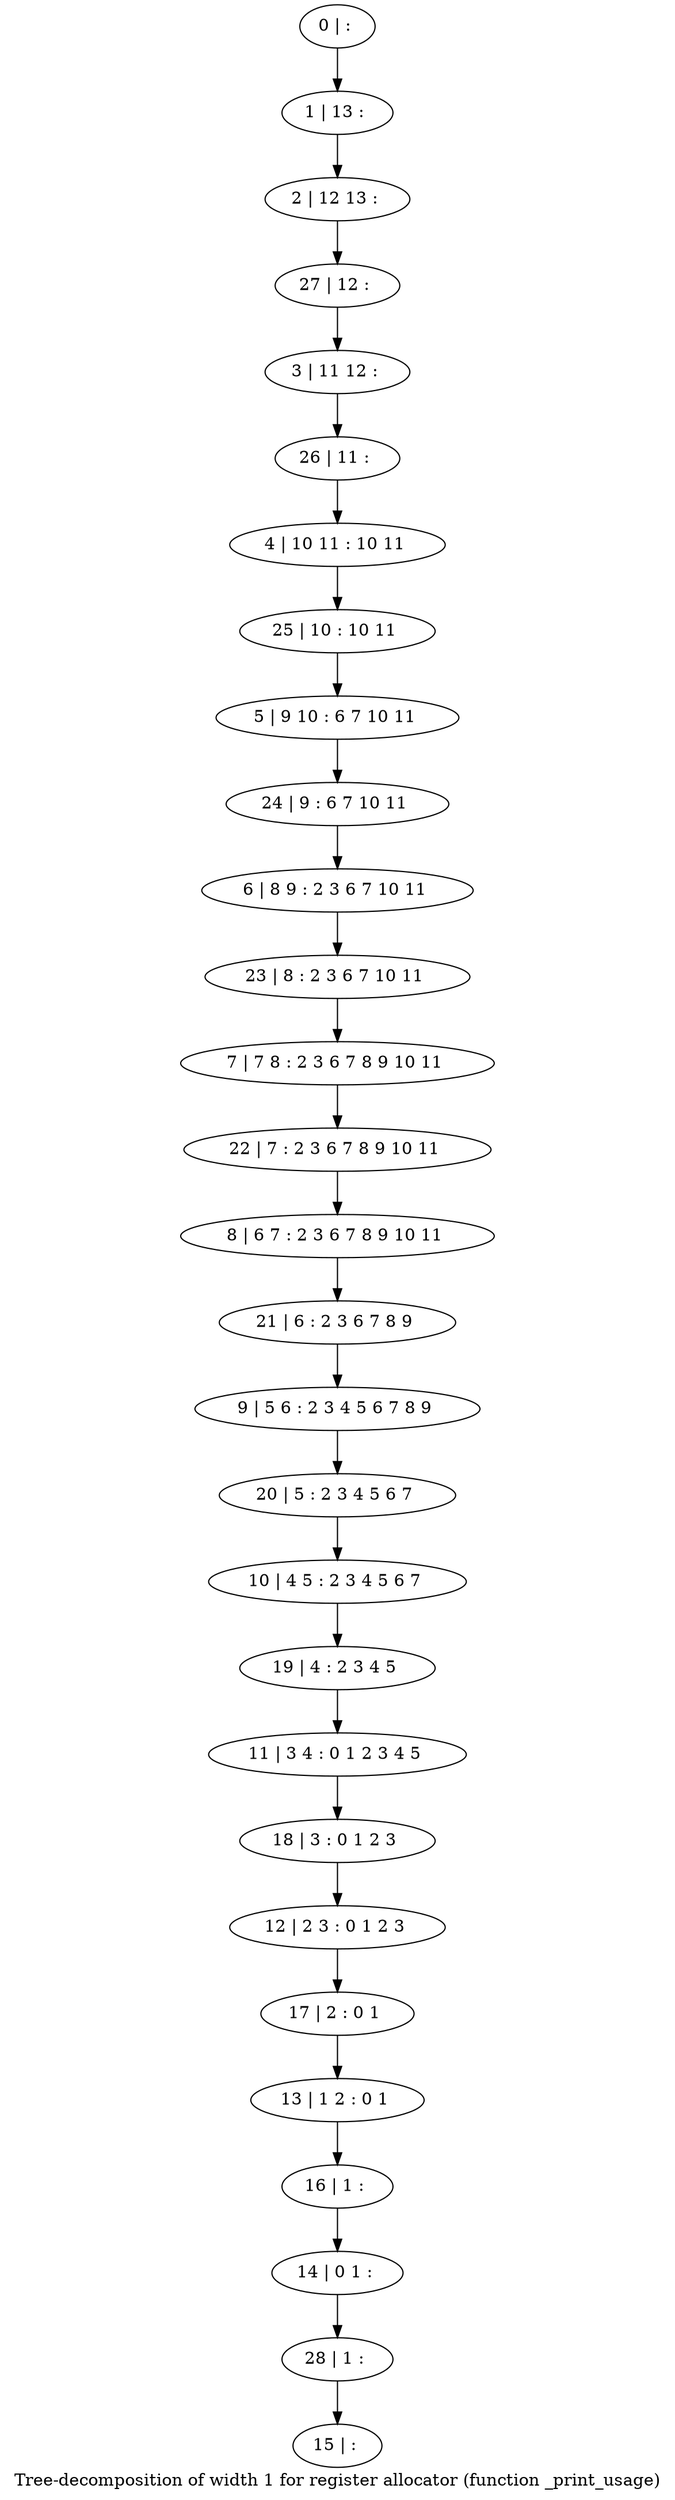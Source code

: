 digraph G {
graph [label="Tree-decomposition of width 1 for register allocator (function _print_usage)"]
0[label="0 | : "];
1[label="1 | 13 : "];
2[label="2 | 12 13 : "];
3[label="3 | 11 12 : "];
4[label="4 | 10 11 : 10 11 "];
5[label="5 | 9 10 : 6 7 10 11 "];
6[label="6 | 8 9 : 2 3 6 7 10 11 "];
7[label="7 | 7 8 : 2 3 6 7 8 9 10 11 "];
8[label="8 | 6 7 : 2 3 6 7 8 9 10 11 "];
9[label="9 | 5 6 : 2 3 4 5 6 7 8 9 "];
10[label="10 | 4 5 : 2 3 4 5 6 7 "];
11[label="11 | 3 4 : 0 1 2 3 4 5 "];
12[label="12 | 2 3 : 0 1 2 3 "];
13[label="13 | 1 2 : 0 1 "];
14[label="14 | 0 1 : "];
15[label="15 | : "];
16[label="16 | 1 : "];
17[label="17 | 2 : 0 1 "];
18[label="18 | 3 : 0 1 2 3 "];
19[label="19 | 4 : 2 3 4 5 "];
20[label="20 | 5 : 2 3 4 5 6 7 "];
21[label="21 | 6 : 2 3 6 7 8 9 "];
22[label="22 | 7 : 2 3 6 7 8 9 10 11 "];
23[label="23 | 8 : 2 3 6 7 10 11 "];
24[label="24 | 9 : 6 7 10 11 "];
25[label="25 | 10 : 10 11 "];
26[label="26 | 11 : "];
27[label="27 | 12 : "];
28[label="28 | 1 : "];
0->1 ;
1->2 ;
16->14 ;
13->16 ;
17->13 ;
12->17 ;
18->12 ;
11->18 ;
19->11 ;
10->19 ;
20->10 ;
9->20 ;
21->9 ;
8->21 ;
22->8 ;
7->22 ;
23->7 ;
6->23 ;
24->6 ;
5->24 ;
25->5 ;
4->25 ;
26->4 ;
3->26 ;
27->3 ;
2->27 ;
28->15 ;
14->28 ;
}
